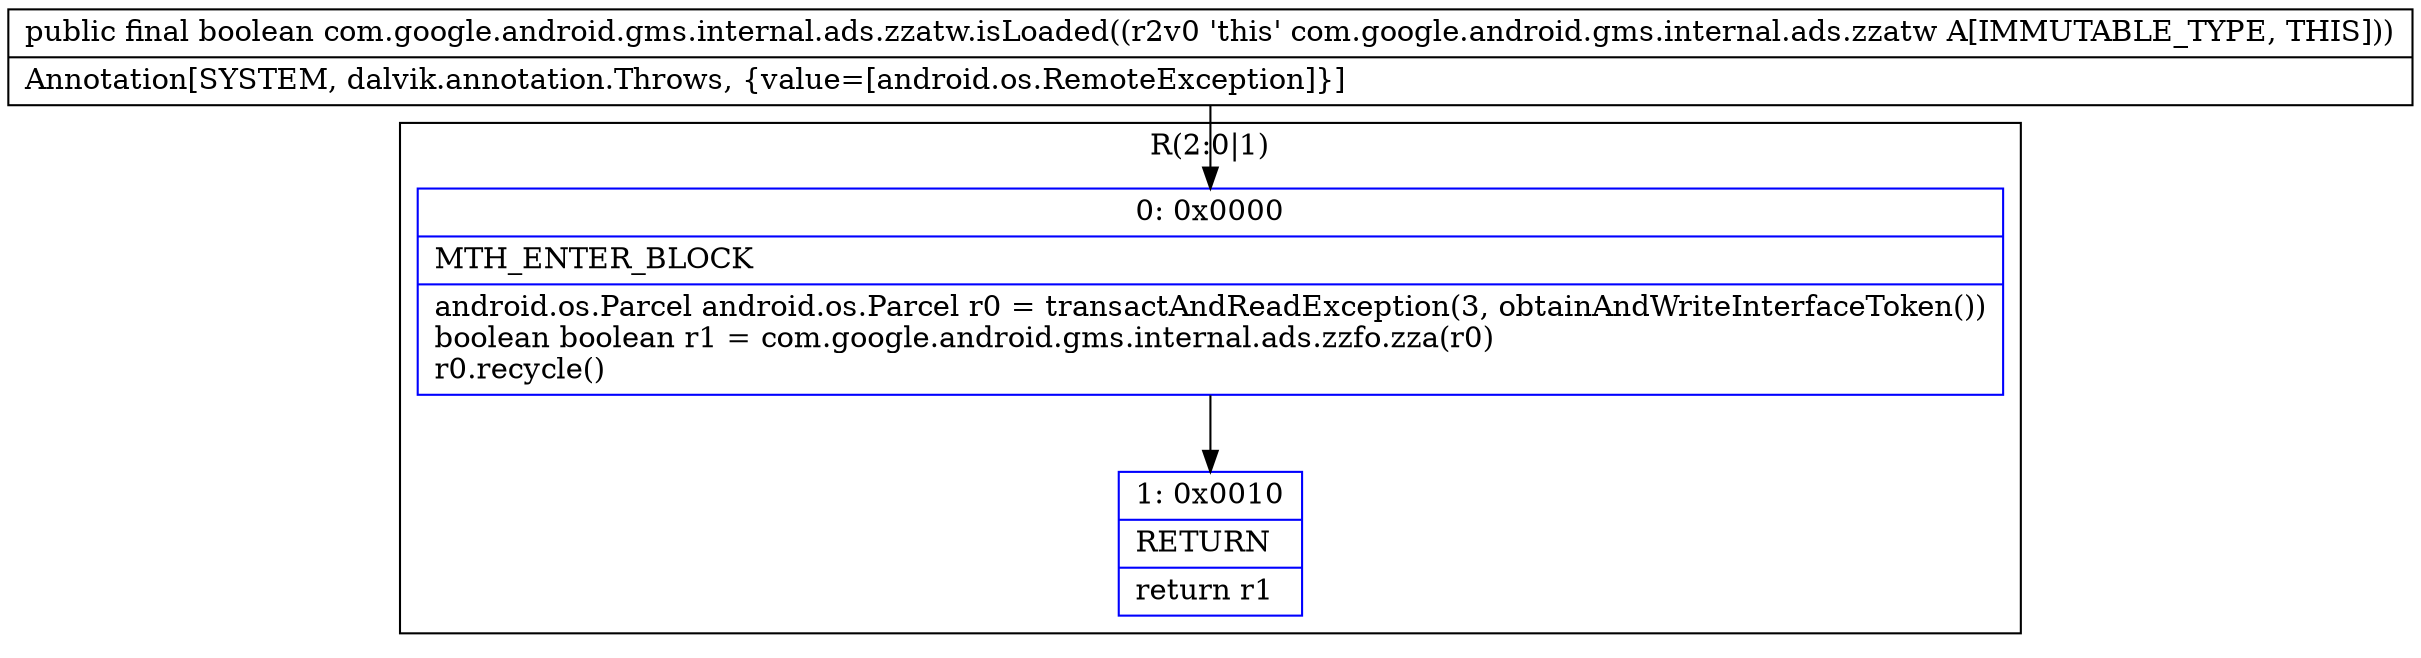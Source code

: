 digraph "CFG forcom.google.android.gms.internal.ads.zzatw.isLoaded()Z" {
subgraph cluster_Region_1065567620 {
label = "R(2:0|1)";
node [shape=record,color=blue];
Node_0 [shape=record,label="{0\:\ 0x0000|MTH_ENTER_BLOCK\l|android.os.Parcel android.os.Parcel r0 = transactAndReadException(3, obtainAndWriteInterfaceToken())\lboolean boolean r1 = com.google.android.gms.internal.ads.zzfo.zza(r0)\lr0.recycle()\l}"];
Node_1 [shape=record,label="{1\:\ 0x0010|RETURN\l|return r1\l}"];
}
MethodNode[shape=record,label="{public final boolean com.google.android.gms.internal.ads.zzatw.isLoaded((r2v0 'this' com.google.android.gms.internal.ads.zzatw A[IMMUTABLE_TYPE, THIS]))  | Annotation[SYSTEM, dalvik.annotation.Throws, \{value=[android.os.RemoteException]\}]\l}"];
MethodNode -> Node_0;
Node_0 -> Node_1;
}

